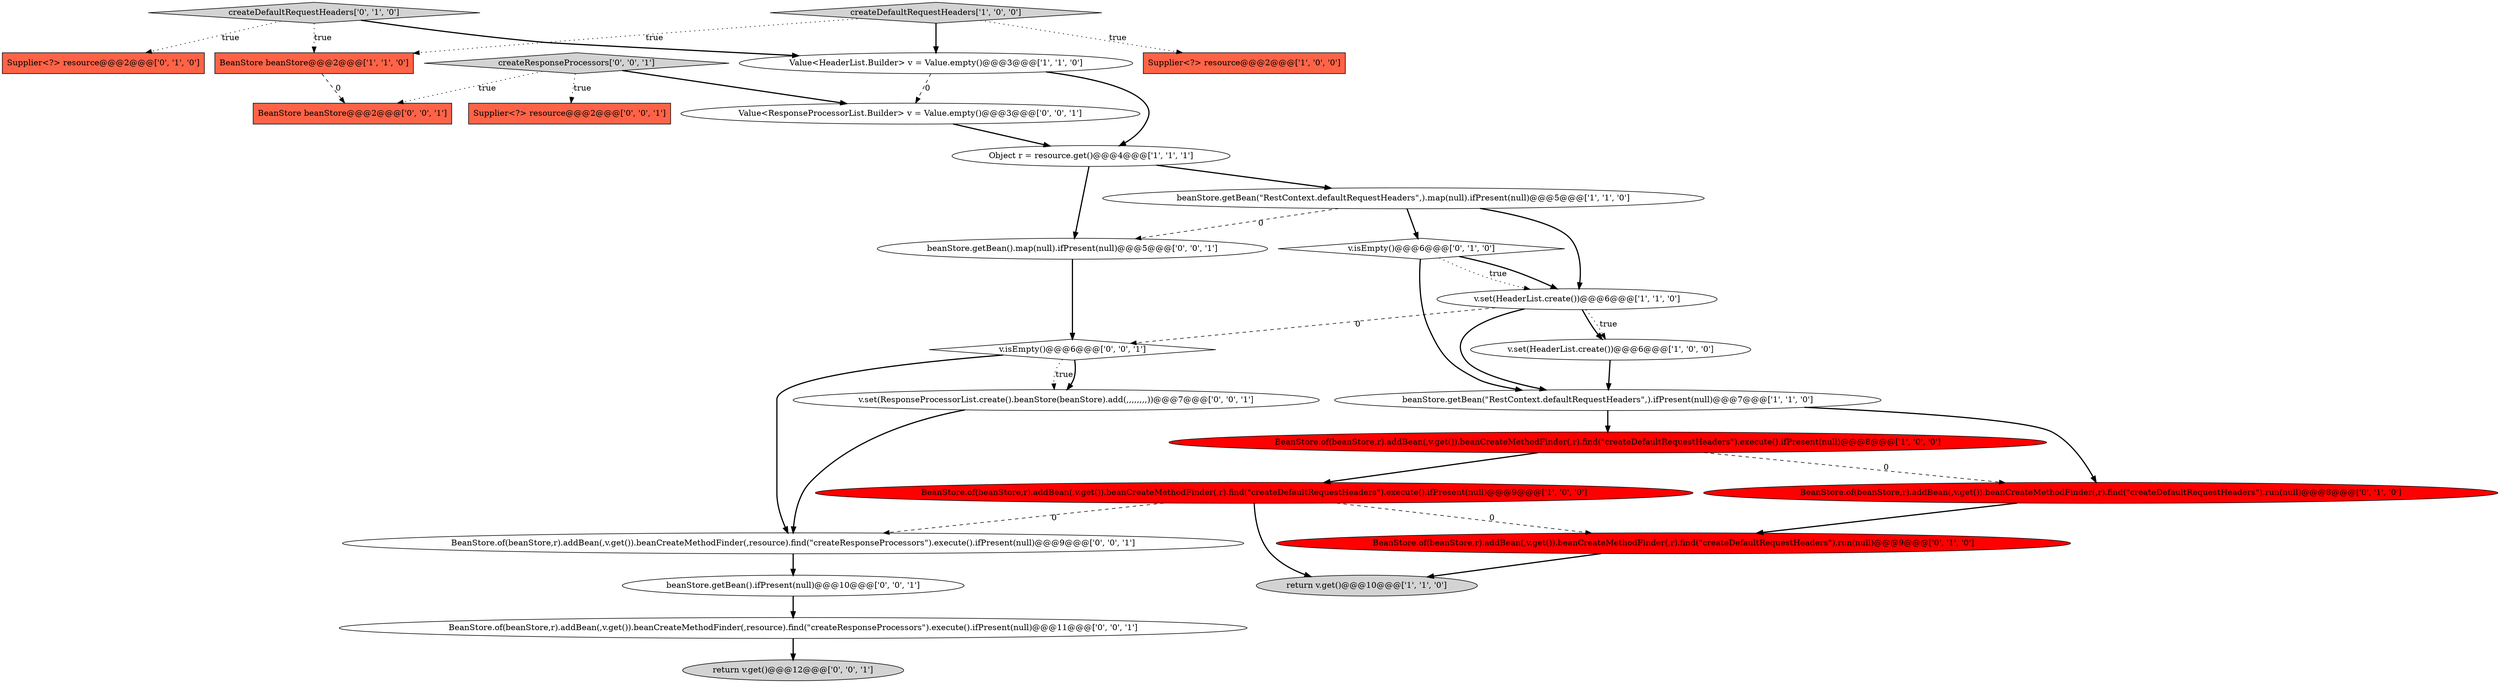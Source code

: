 digraph {
2 [style = filled, label = "v.set(HeaderList.create())@@@6@@@['1', '0', '0']", fillcolor = white, shape = ellipse image = "AAA0AAABBB1BBB"];
27 [style = filled, label = "return v.get()@@@12@@@['0', '0', '1']", fillcolor = lightgray, shape = ellipse image = "AAA0AAABBB3BBB"];
12 [style = filled, label = "v.isEmpty()@@@6@@@['0', '1', '0']", fillcolor = white, shape = diamond image = "AAA0AAABBB2BBB"];
8 [style = filled, label = "Supplier<?> resource@@@2@@@['1', '0', '0']", fillcolor = tomato, shape = box image = "AAA0AAABBB1BBB"];
25 [style = filled, label = "createResponseProcessors['0', '0', '1']", fillcolor = lightgray, shape = diamond image = "AAA0AAABBB3BBB"];
23 [style = filled, label = "BeanStore beanStore@@@2@@@['0', '0', '1']", fillcolor = tomato, shape = box image = "AAA0AAABBB3BBB"];
20 [style = filled, label = "v.set(ResponseProcessorList.create().beanStore(beanStore).add(,,,,,,,,))@@@7@@@['0', '0', '1']", fillcolor = white, shape = ellipse image = "AAA0AAABBB3BBB"];
1 [style = filled, label = "Object r = resource.get()@@@4@@@['1', '1', '1']", fillcolor = white, shape = ellipse image = "AAA0AAABBB1BBB"];
0 [style = filled, label = "Value<HeaderList.Builder> v = Value.empty()@@@3@@@['1', '1', '0']", fillcolor = white, shape = ellipse image = "AAA0AAABBB1BBB"];
13 [style = filled, label = "createDefaultRequestHeaders['0', '1', '0']", fillcolor = lightgray, shape = diamond image = "AAA0AAABBB2BBB"];
26 [style = filled, label = "beanStore.getBean().ifPresent(null)@@@10@@@['0', '0', '1']", fillcolor = white, shape = ellipse image = "AAA0AAABBB3BBB"];
18 [style = filled, label = "Supplier<?> resource@@@2@@@['0', '0', '1']", fillcolor = tomato, shape = box image = "AAA0AAABBB3BBB"];
9 [style = filled, label = "v.set(HeaderList.create())@@@6@@@['1', '1', '0']", fillcolor = white, shape = ellipse image = "AAA0AAABBB1BBB"];
10 [style = filled, label = "BeanStore beanStore@@@2@@@['1', '1', '0']", fillcolor = tomato, shape = box image = "AAA0AAABBB1BBB"];
22 [style = filled, label = "BeanStore.of(beanStore,r).addBean(,v.get()).beanCreateMethodFinder(,resource).find(\"createResponseProcessors\").execute().ifPresent(null)@@@9@@@['0', '0', '1']", fillcolor = white, shape = ellipse image = "AAA0AAABBB3BBB"];
14 [style = filled, label = "BeanStore.of(beanStore,r).addBean(,v.get()).beanCreateMethodFinder(,r).find(\"createDefaultRequestHeaders\").run(null)@@@8@@@['0', '1', '0']", fillcolor = red, shape = ellipse image = "AAA1AAABBB2BBB"];
6 [style = filled, label = "BeanStore.of(beanStore,r).addBean(,v.get()).beanCreateMethodFinder(,r).find(\"createDefaultRequestHeaders\").execute().ifPresent(null)@@@8@@@['1', '0', '0']", fillcolor = red, shape = ellipse image = "AAA1AAABBB1BBB"];
4 [style = filled, label = "return v.get()@@@10@@@['1', '1', '0']", fillcolor = lightgray, shape = ellipse image = "AAA0AAABBB1BBB"];
17 [style = filled, label = "v.isEmpty()@@@6@@@['0', '0', '1']", fillcolor = white, shape = diamond image = "AAA0AAABBB3BBB"];
21 [style = filled, label = "Value<ResponseProcessorList.Builder> v = Value.empty()@@@3@@@['0', '0', '1']", fillcolor = white, shape = ellipse image = "AAA0AAABBB3BBB"];
7 [style = filled, label = "createDefaultRequestHeaders['1', '0', '0']", fillcolor = lightgray, shape = diamond image = "AAA0AAABBB1BBB"];
16 [style = filled, label = "BeanStore.of(beanStore,r).addBean(,v.get()).beanCreateMethodFinder(,r).find(\"createDefaultRequestHeaders\").run(null)@@@9@@@['0', '1', '0']", fillcolor = red, shape = ellipse image = "AAA1AAABBB2BBB"];
15 [style = filled, label = "Supplier<?> resource@@@2@@@['0', '1', '0']", fillcolor = tomato, shape = box image = "AAA0AAABBB2BBB"];
11 [style = filled, label = "beanStore.getBean(\"RestContext.defaultRequestHeaders\",).ifPresent(null)@@@7@@@['1', '1', '0']", fillcolor = white, shape = ellipse image = "AAA0AAABBB1BBB"];
5 [style = filled, label = "beanStore.getBean(\"RestContext.defaultRequestHeaders\",).map(null).ifPresent(null)@@@5@@@['1', '1', '0']", fillcolor = white, shape = ellipse image = "AAA0AAABBB1BBB"];
19 [style = filled, label = "beanStore.getBean().map(null).ifPresent(null)@@@5@@@['0', '0', '1']", fillcolor = white, shape = ellipse image = "AAA0AAABBB3BBB"];
3 [style = filled, label = "BeanStore.of(beanStore,r).addBean(,v.get()).beanCreateMethodFinder(,r).find(\"createDefaultRequestHeaders\").execute().ifPresent(null)@@@9@@@['1', '0', '0']", fillcolor = red, shape = ellipse image = "AAA1AAABBB1BBB"];
24 [style = filled, label = "BeanStore.of(beanStore,r).addBean(,v.get()).beanCreateMethodFinder(,resource).find(\"createResponseProcessors\").execute().ifPresent(null)@@@11@@@['0', '0', '1']", fillcolor = white, shape = ellipse image = "AAA0AAABBB3BBB"];
1->5 [style = bold, label=""];
14->16 [style = bold, label=""];
22->26 [style = bold, label=""];
6->3 [style = bold, label=""];
17->20 [style = dotted, label="true"];
7->10 [style = dotted, label="true"];
9->11 [style = bold, label=""];
5->9 [style = bold, label=""];
11->14 [style = bold, label=""];
9->2 [style = bold, label=""];
11->6 [style = bold, label=""];
12->11 [style = bold, label=""];
7->0 [style = bold, label=""];
3->22 [style = dashed, label="0"];
19->17 [style = bold, label=""];
6->14 [style = dashed, label="0"];
17->22 [style = bold, label=""];
12->9 [style = bold, label=""];
26->24 [style = bold, label=""];
13->10 [style = dotted, label="true"];
3->4 [style = bold, label=""];
20->22 [style = bold, label=""];
25->18 [style = dotted, label="true"];
5->12 [style = bold, label=""];
0->21 [style = dashed, label="0"];
0->1 [style = bold, label=""];
9->2 [style = dotted, label="true"];
9->17 [style = dashed, label="0"];
21->1 [style = bold, label=""];
13->15 [style = dotted, label="true"];
25->23 [style = dotted, label="true"];
16->4 [style = bold, label=""];
1->19 [style = bold, label=""];
7->8 [style = dotted, label="true"];
12->9 [style = dotted, label="true"];
5->19 [style = dashed, label="0"];
24->27 [style = bold, label=""];
2->11 [style = bold, label=""];
10->23 [style = dashed, label="0"];
3->16 [style = dashed, label="0"];
25->21 [style = bold, label=""];
13->0 [style = bold, label=""];
17->20 [style = bold, label=""];
}
